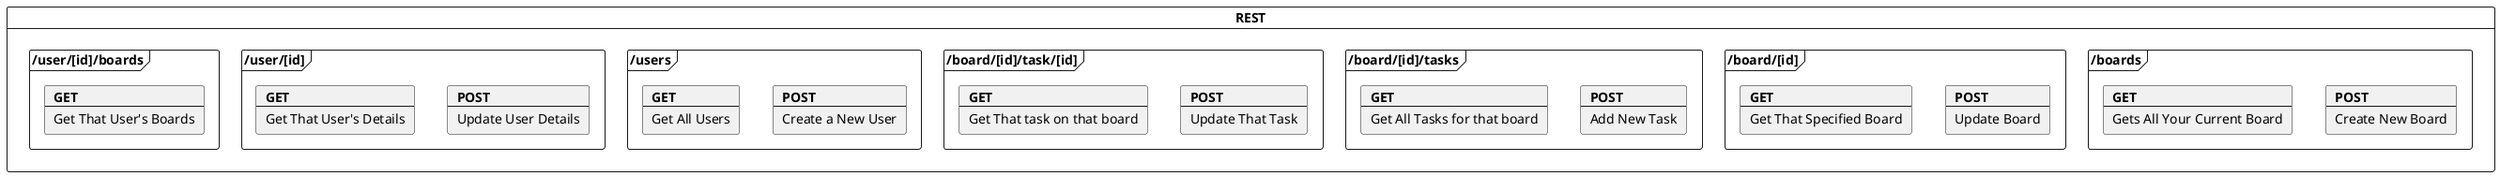 @startuml
top to bottom direction
card REST{
    frame /boards {
        card C1 as "
        <b>POST
        --
        Create New Board
        "
        card C2 as "
        <b>GET
        --
        Gets All Your Current Board
        "
    }
    frame /board/[id] {
        card C3 as "
        <b>POST
        --
        Update Board
        "
        card C4 as "
        <b>GET
        --
        Get That Specified Board
        "
    }
    frame /board/[id]/tasks {
        card C5 as "
        <b>POST
        --
        Add New Task
        "
        card C6 as "
        <b>GET
        --
        Get All Tasks for that board
        "
    }
    frame /board/[id]/task/[id] {
        card C7 as "
        <b>POST
        --
        Update That Task
        "
        card C8 as "
        <b>GET
        --
        Get That task on that board
        "
    }
    frame /users {
        card C9 as "
        <b>POST
        --
        Create a New User
        "
        card C10 as "
        <b>GET
        --
        Get All Users
        "
    }
    frame /user/[id] {
        card 11 as "
        <b>POST
        --
        Update User Details
        "
        card C12 as "
        <b>GET
        --
        Get That User's Details
        "
    }
    frame /user/[id]/boards {
        card C13 as "
        <b>GET
        --
        Get That User's Boards
        "
    }
}
@enduml